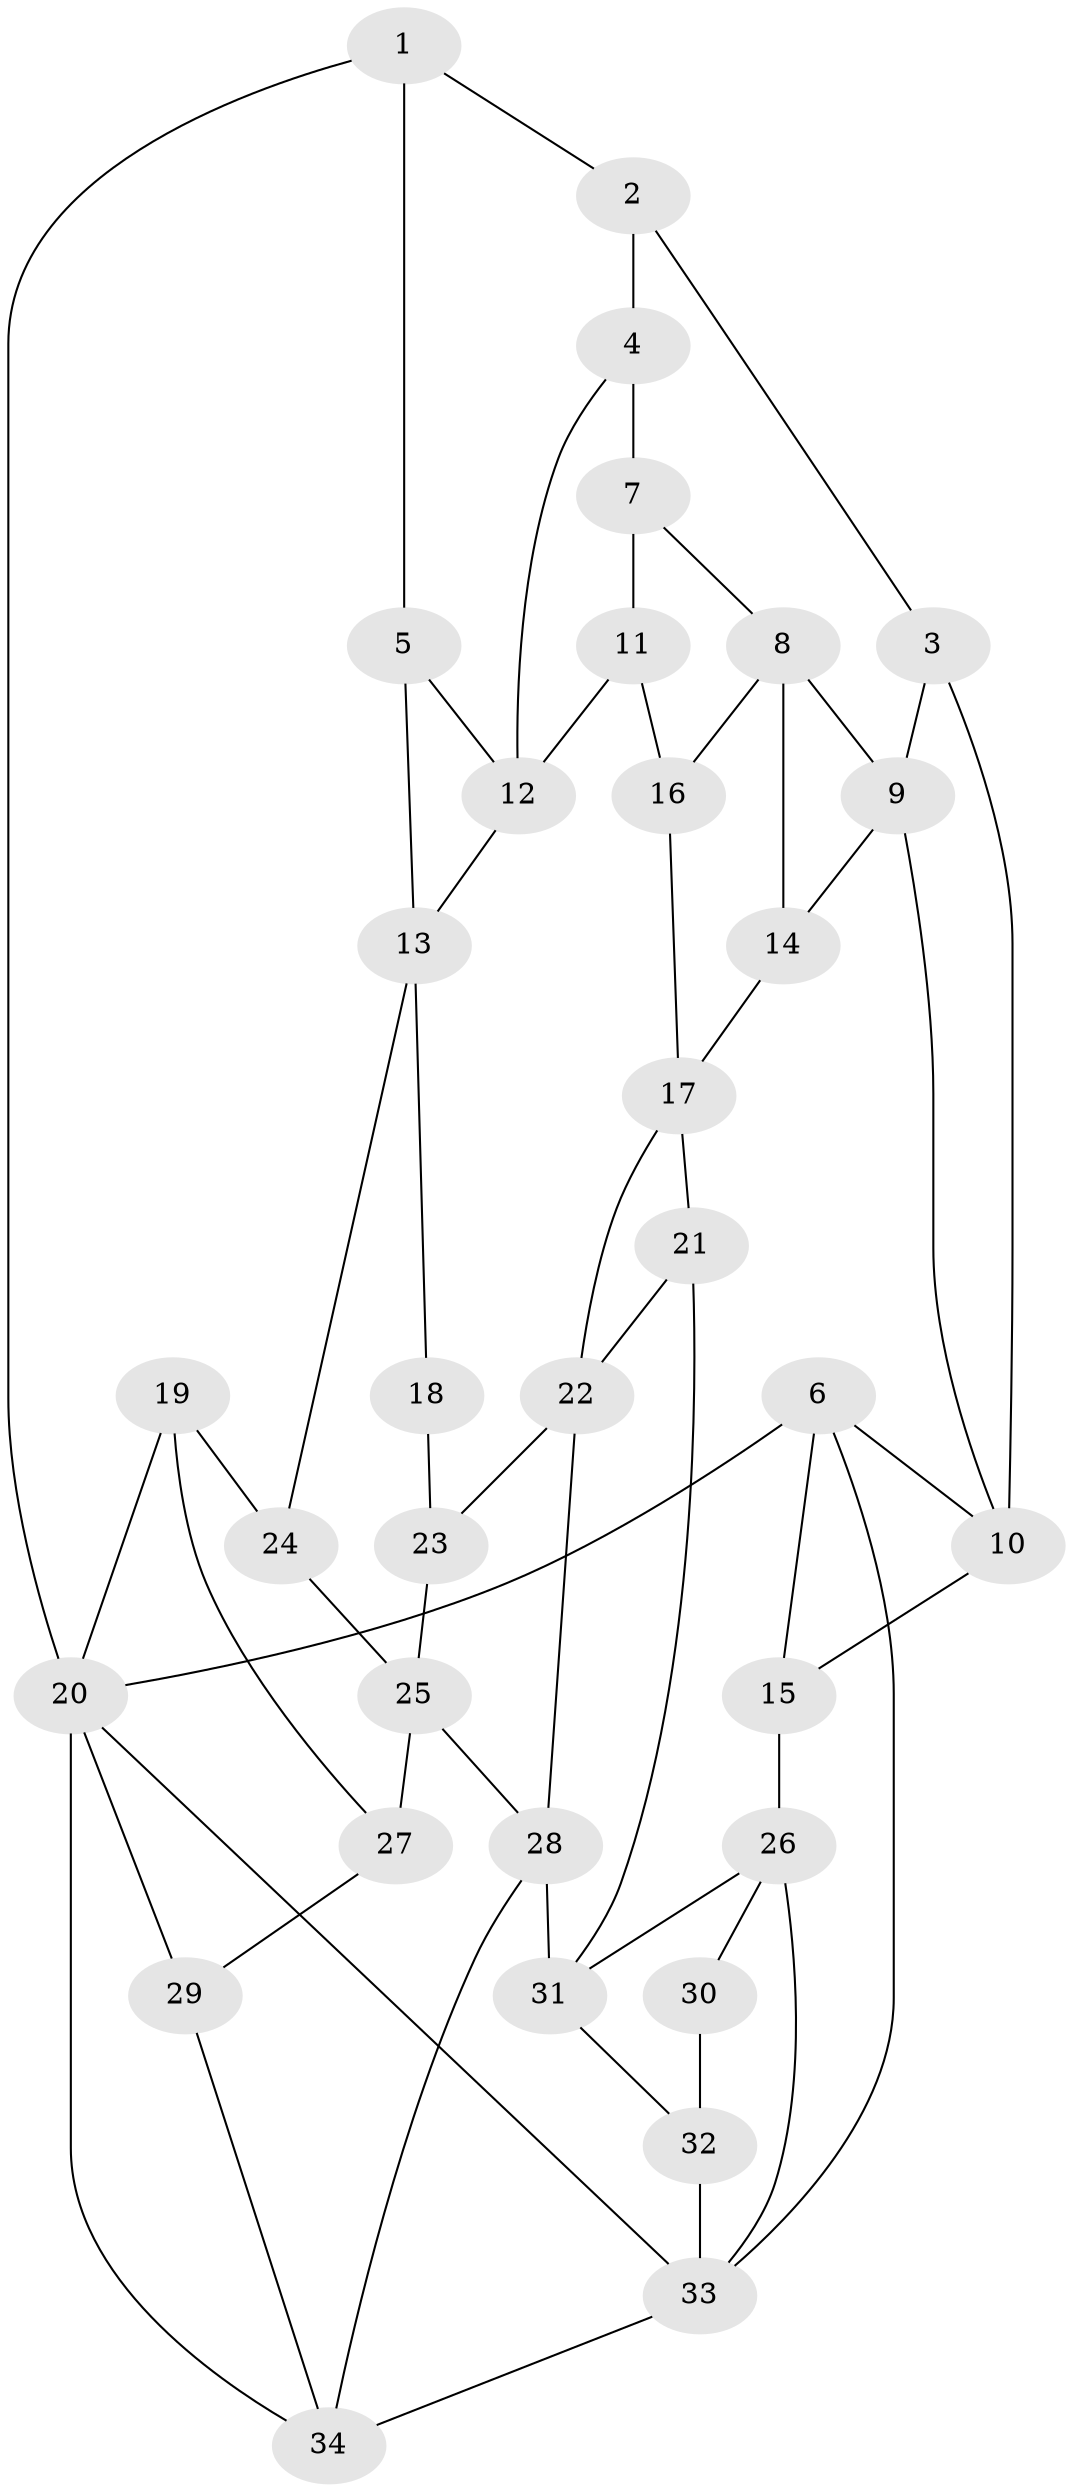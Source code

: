// original degree distribution, {3: 0.04411764705882353, 6: 0.23529411764705882, 5: 0.4852941176470588, 4: 0.23529411764705882}
// Generated by graph-tools (version 1.1) at 2025/03/03/09/25 03:03:12]
// undirected, 34 vertices, 59 edges
graph export_dot {
graph [start="1"]
  node [color=gray90,style=filled];
  1;
  2;
  3;
  4;
  5;
  6;
  7;
  8;
  9;
  10;
  11;
  12;
  13;
  14;
  15;
  16;
  17;
  18;
  19;
  20;
  21;
  22;
  23;
  24;
  25;
  26;
  27;
  28;
  29;
  30;
  31;
  32;
  33;
  34;
  1 -- 2 [weight=1.0];
  1 -- 5 [weight=1.0];
  1 -- 20 [weight=1.0];
  2 -- 3 [weight=1.0];
  2 -- 4 [weight=1.0];
  3 -- 9 [weight=1.0];
  3 -- 10 [weight=1.0];
  4 -- 7 [weight=2.0];
  4 -- 12 [weight=1.0];
  5 -- 12 [weight=1.0];
  5 -- 13 [weight=1.0];
  6 -- 10 [weight=1.0];
  6 -- 15 [weight=1.0];
  6 -- 20 [weight=1.0];
  6 -- 33 [weight=1.0];
  7 -- 8 [weight=1.0];
  7 -- 11 [weight=1.0];
  8 -- 9 [weight=1.0];
  8 -- 14 [weight=1.0];
  8 -- 16 [weight=1.0];
  9 -- 10 [weight=1.0];
  9 -- 14 [weight=1.0];
  10 -- 15 [weight=1.0];
  11 -- 12 [weight=1.0];
  11 -- 16 [weight=2.0];
  12 -- 13 [weight=1.0];
  13 -- 18 [weight=1.0];
  13 -- 24 [weight=1.0];
  14 -- 17 [weight=1.0];
  15 -- 26 [weight=1.0];
  16 -- 17 [weight=1.0];
  17 -- 21 [weight=1.0];
  17 -- 22 [weight=1.0];
  18 -- 23 [weight=2.0];
  19 -- 20 [weight=1.0];
  19 -- 24 [weight=2.0];
  19 -- 27 [weight=1.0];
  20 -- 29 [weight=1.0];
  20 -- 33 [weight=1.0];
  20 -- 34 [weight=1.0];
  21 -- 22 [weight=1.0];
  21 -- 31 [weight=1.0];
  22 -- 23 [weight=1.0];
  22 -- 28 [weight=1.0];
  23 -- 25 [weight=1.0];
  24 -- 25 [weight=1.0];
  25 -- 27 [weight=1.0];
  25 -- 28 [weight=1.0];
  26 -- 30 [weight=2.0];
  26 -- 31 [weight=1.0];
  26 -- 33 [weight=1.0];
  27 -- 29 [weight=2.0];
  28 -- 31 [weight=1.0];
  28 -- 34 [weight=1.0];
  29 -- 34 [weight=1.0];
  30 -- 32 [weight=2.0];
  31 -- 32 [weight=1.0];
  32 -- 33 [weight=1.0];
  33 -- 34 [weight=1.0];
}
